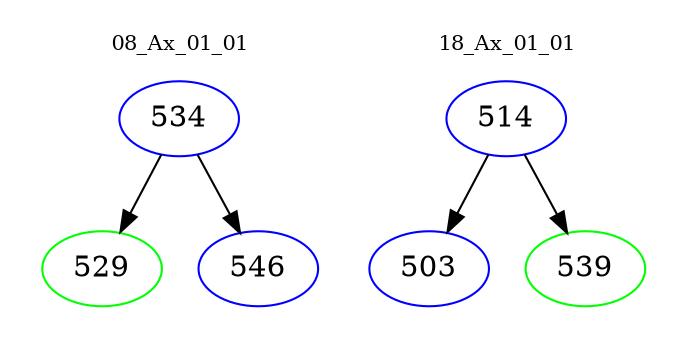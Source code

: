 digraph{
subgraph cluster_0 {
color = white
label = "08_Ax_01_01";
fontsize=10;
T0_534 [label="534", color="blue"]
T0_534 -> T0_529 [color="black"]
T0_529 [label="529", color="green"]
T0_534 -> T0_546 [color="black"]
T0_546 [label="546", color="blue"]
}
subgraph cluster_1 {
color = white
label = "18_Ax_01_01";
fontsize=10;
T1_514 [label="514", color="blue"]
T1_514 -> T1_503 [color="black"]
T1_503 [label="503", color="blue"]
T1_514 -> T1_539 [color="black"]
T1_539 [label="539", color="green"]
}
}
